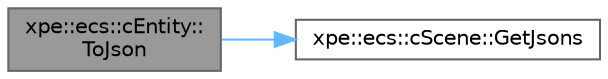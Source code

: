 digraph "xpe::ecs::cEntity::ToJson"
{
 // LATEX_PDF_SIZE
  bgcolor="transparent";
  edge [fontname=Helvetica,fontsize=10,labelfontname=Helvetica,labelfontsize=10];
  node [fontname=Helvetica,fontsize=10,shape=box,height=0.2,width=0.4];
  rankdir="LR";
  Node1 [id="Node000001",label="xpe::ecs::cEntity::\lToJson",height=0.2,width=0.4,color="gray40", fillcolor="grey60", style="filled", fontcolor="black",tooltip=" "];
  Node1 -> Node2 [id="edge3_Node000001_Node000002",color="steelblue1",style="solid",tooltip=" "];
  Node2 [id="Node000002",label="xpe::ecs::cScene::GetJsons",height=0.2,width=0.4,color="grey40", fillcolor="white", style="filled",URL="$classxpe_1_1ecs_1_1c_scene.html#aab680a93dde6e0eced4194ad05622161",tooltip=" "];
}
